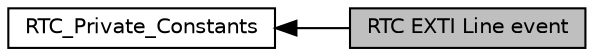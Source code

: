 digraph "RTC EXTI Line event"
{
  edge [fontname="Helvetica",fontsize="10",labelfontname="Helvetica",labelfontsize="10"];
  node [fontname="Helvetica",fontsize="10",shape=box];
  rankdir=LR;
  Node2 [label="RTC_Private_Constants",height=0.2,width=0.4,color="black", fillcolor="white", style="filled",URL="$group___r_t_c___private___constants.html",tooltip=" "];
  Node1 [label="RTC EXTI Line event",height=0.2,width=0.4,color="black", fillcolor="grey75", style="filled", fontcolor="black",tooltip=" "];
  Node2->Node1 [shape=plaintext, dir="back", style="solid"];
}
